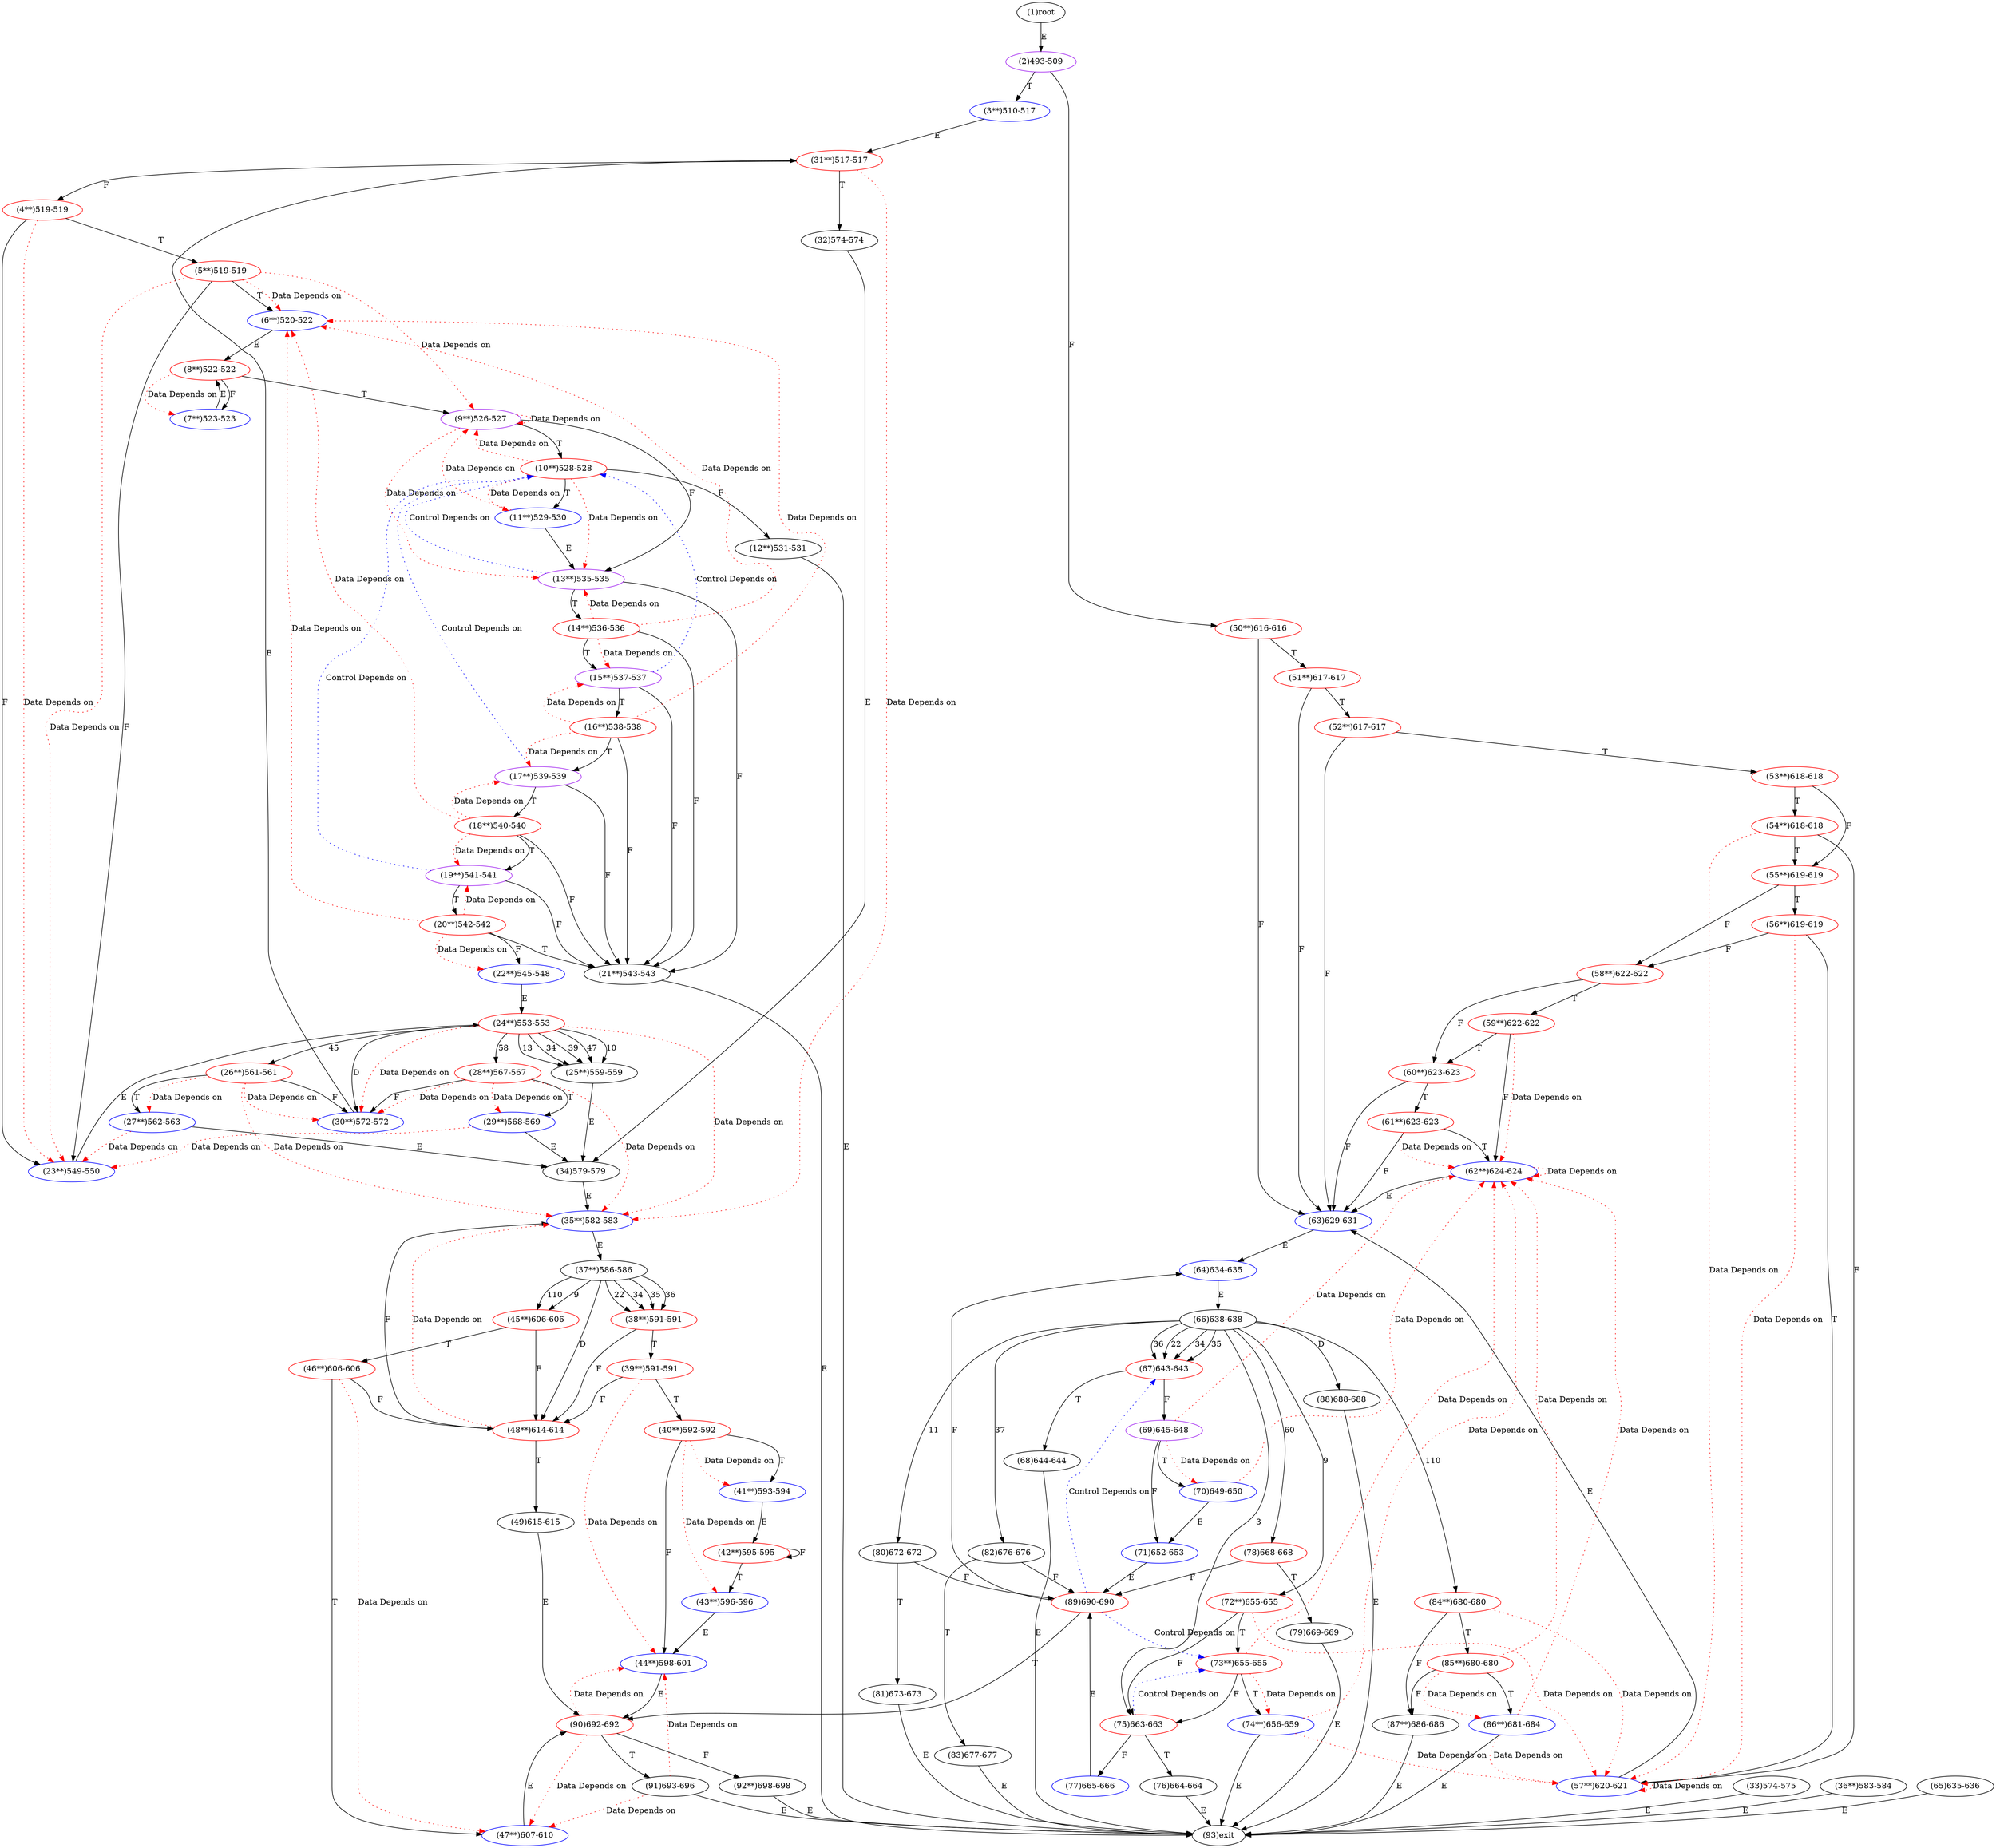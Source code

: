 digraph "" { 
1[ label="(1)root"];
2[ label="(2)493-509",color=purple];
3[ label="(3**)510-517",color=blue];
4[ label="(4**)519-519",color=red];
5[ label="(5**)519-519",color=red];
6[ label="(6**)520-522",color=blue];
7[ label="(7**)523-523",color=blue];
8[ label="(8**)522-522",color=red];
9[ label="(9**)526-527",color=purple];
10[ label="(10**)528-528",color=red];
11[ label="(11**)529-530",color=blue];
12[ label="(12**)531-531"];
13[ label="(13**)535-535",color=purple];
14[ label="(14**)536-536",color=red];
15[ label="(15**)537-537",color=purple];
17[ label="(17**)539-539",color=purple];
16[ label="(16**)538-538",color=red];
19[ label="(19**)541-541",color=purple];
18[ label="(18**)540-540",color=red];
21[ label="(21**)543-543"];
20[ label="(20**)542-542",color=red];
23[ label="(23**)549-550",color=blue];
22[ label="(22**)545-548",color=blue];
25[ label="(25**)559-559"];
24[ label="(24**)553-553",color=red];
27[ label="(27**)562-563",color=blue];
26[ label="(26**)561-561",color=red];
29[ label="(29**)568-569",color=blue];
28[ label="(28**)567-567",color=red];
31[ label="(31**)517-517",color=red];
30[ label="(30**)572-572",color=blue];
34[ label="(34)579-579"];
35[ label="(35**)582-583",color=blue];
32[ label="(32)574-574"];
33[ label="(33)574-575"];
38[ label="(38**)591-591",color=red];
39[ label="(39**)591-591",color=red];
36[ label="(36**)583-584"];
37[ label="(37**)586-586"];
42[ label="(42**)595-595",color=red];
43[ label="(43**)596-596",color=blue];
40[ label="(40**)592-592",color=red];
41[ label="(41**)593-594",color=blue];
46[ label="(46**)606-606",color=red];
47[ label="(47**)607-610",color=blue];
44[ label="(44**)598-601",color=blue];
45[ label="(45**)606-606",color=red];
51[ label="(51**)617-617",color=red];
50[ label="(50**)616-616",color=red];
49[ label="(49)615-615"];
48[ label="(48**)614-614",color=red];
55[ label="(55**)619-619",color=red];
54[ label="(54**)618-618",color=red];
53[ label="(53**)618-618",color=red];
52[ label="(52**)617-617",color=red];
59[ label="(59**)622-622",color=red];
58[ label="(58**)622-622",color=red];
57[ label="(57**)620-621",color=blue];
56[ label="(56**)619-619",color=red];
63[ label="(63)629-631",color=blue];
62[ label="(62**)624-624",color=blue];
61[ label="(61**)623-623",color=red];
60[ label="(60**)623-623",color=red];
68[ label="(68)644-644"];
69[ label="(69)645-648",color=purple];
70[ label="(70)649-650",color=blue];
71[ label="(71)652-653",color=blue];
64[ label="(64)634-635",color=blue];
65[ label="(65)635-636"];
66[ label="(66)638-638"];
67[ label="(67)643-643",color=red];
76[ label="(76)664-664"];
77[ label="(77)665-666",color=blue];
78[ label="(78)668-668",color=red];
79[ label="(79)669-669"];
72[ label="(72**)655-655",color=red];
73[ label="(73**)655-655",color=red];
74[ label="(74**)656-659",color=blue];
75[ label="(75)663-663",color=red];
85[ label="(85**)680-680",color=red];
84[ label="(84**)680-680",color=red];
87[ label="(87**)686-686"];
86[ label="(86**)681-684",color=blue];
81[ label="(81)673-673"];
80[ label="(80)672-672"];
83[ label="(83)677-677"];
82[ label="(82)676-676"];
93[ label="(93)exit"];
92[ label="(92**)698-698"];
89[ label="(89)690-690",color=red];
88[ label="(88)688-688"];
91[ label="(91)693-696"];
90[ label="(90)692-692",color=red];
1->2[ label="E"];
2->50[ label="F"];
2->3[ label="T"];
3->31[ label="E"];
4->23[ label="F"];
4->5[ label="T"];
5->23[ label="F"];
5->6[ label="T"];
6->8[ label="E"];
7->8[ label="E"];
8->7[ label="F"];
8->9[ label="T"];
9->13[ label="F"];
9->10[ label="T"];
10->12[ label="F"];
10->11[ label="T"];
11->13[ label="E"];
12->93[ label="E"];
13->21[ label="F"];
13->14[ label="T"];
14->21[ label="F"];
14->15[ label="T"];
15->21[ label="F"];
15->16[ label="T"];
16->21[ label="F"];
16->17[ label="T"];
17->21[ label="F"];
17->18[ label="T"];
18->21[ label="F"];
18->19[ label="T"];
19->21[ label="F"];
19->20[ label="T"];
20->22[ label="F"];
20->21[ label="T"];
21->93[ label="E"];
22->24[ label="E"];
23->24[ label="E"];
24->25[ label="10"];
24->25[ label="13"];
24->25[ label="34"];
24->25[ label="39"];
24->26[ label="45"];
24->25[ label="47"];
24->28[ label="58"];
24->30[ label="D"];
25->34[ label="E"];
26->30[ label="F"];
26->27[ label="T"];
27->34[ label="E"];
28->30[ label="F"];
28->29[ label="T"];
29->34[ label="E"];
30->31[ label="E"];
31->4[ label="F"];
31->32[ label="T"];
32->34[ label="E"];
33->93[ label="E"];
34->35[ label="E"];
35->37[ label="E"];
36->93[ label="E"];
37->45[ label="9"];
37->38[ label="22"];
37->38[ label="34"];
37->38[ label="35"];
37->38[ label="36"];
37->45[ label="110"];
37->48[ label="D"];
38->48[ label="F"];
38->39[ label="T"];
39->48[ label="F"];
39->40[ label="T"];
40->44[ label="F"];
40->41[ label="T"];
41->42[ label="E"];
42->42[ label="F"];
42->43[ label="T"];
43->44[ label="E"];
44->90[ label="E"];
45->48[ label="F"];
45->46[ label="T"];
46->48[ label="F"];
46->47[ label="T"];
47->90[ label="E"];
48->35[ label="F"];
48->49[ label="T"];
49->90[ label="E"];
50->63[ label="F"];
50->51[ label="T"];
51->63[ label="F"];
51->52[ label="T"];
52->63[ label="F"];
52->53[ label="T"];
53->55[ label="F"];
53->54[ label="T"];
54->57[ label="F"];
54->55[ label="T"];
55->58[ label="F"];
55->56[ label="T"];
56->58[ label="F"];
56->57[ label="T"];
57->63[ label="E"];
58->60[ label="F"];
58->59[ label="T"];
59->62[ label="F"];
59->60[ label="T"];
60->63[ label="F"];
60->61[ label="T"];
61->63[ label="F"];
61->62[ label="T"];
62->63[ label="E"];
63->64[ label="E"];
64->66[ label="E"];
65->93[ label="E"];
66->75[ label="3"];
66->72[ label="9"];
66->80[ label="11"];
66->67[ label="22"];
66->67[ label="34"];
66->67[ label="35"];
66->67[ label="36"];
66->82[ label="37"];
66->78[ label="60"];
66->84[ label="110"];
66->88[ label="D"];
67->69[ label="F"];
67->68[ label="T"];
68->93[ label="E"];
69->71[ label="F"];
69->70[ label="T"];
70->71[ label="E"];
71->89[ label="E"];
72->75[ label="F"];
72->73[ label="T"];
73->75[ label="F"];
73->74[ label="T"];
74->93[ label="E"];
75->77[ label="F"];
75->76[ label="T"];
76->93[ label="E"];
77->89[ label="E"];
78->89[ label="F"];
78->79[ label="T"];
79->93[ label="E"];
80->89[ label="F"];
80->81[ label="T"];
81->93[ label="E"];
82->89[ label="F"];
82->83[ label="T"];
83->93[ label="E"];
84->87[ label="F"];
84->85[ label="T"];
85->87[ label="F"];
85->86[ label="T"];
86->93[ label="E"];
87->93[ label="E"];
88->93[ label="E"];
89->64[ label="F"];
89->90[ label="T"];
90->92[ label="F"];
90->91[ label="T"];
91->93[ label="E"];
92->93[ label="E"];
4->23[ color="red" label="Data Depends on" style = dotted ];
5->23[ color="red" label="Data Depends on" style = dotted ];
5->6[ color="red" label="Data Depends on" style = dotted ];
5->9[ color="red" label="Data Depends on" style = dotted ];
8->7[ color="red" label="Data Depends on" style = dotted ];
9->9[ color="red" label="Data Depends on" style = dotted ];
9->13[ color="red" label="Data Depends on" style = dotted ];
10->11[ color="red" label="Data Depends on" style = dotted ];
10->9[ color="red" label="Data Depends on" style = dotted ];
10->13[ color="red" label="Data Depends on" style = dotted ];
11->9[ color="red" label="Data Depends on" style = dotted ];
13->10[ color="blue" label="Control Depends on" style = dotted ];
14->15[ color="red" label="Data Depends on" style = dotted ];
14->13[ color="red" label="Data Depends on" style = dotted ];
14->6[ color="red" label="Data Depends on" style = dotted ];
15->10[ color="blue" label="Control Depends on" style = dotted ];
17->10[ color="blue" label="Control Depends on" style = dotted ];
16->17[ color="red" label="Data Depends on" style = dotted ];
16->6[ color="red" label="Data Depends on" style = dotted ];
16->15[ color="red" label="Data Depends on" style = dotted ];
19->10[ color="blue" label="Control Depends on" style = dotted ];
18->19[ color="red" label="Data Depends on" style = dotted ];
18->17[ color="red" label="Data Depends on" style = dotted ];
18->6[ color="red" label="Data Depends on" style = dotted ];
20->22[ color="red" label="Data Depends on" style = dotted ];
20->6[ color="red" label="Data Depends on" style = dotted ];
20->19[ color="red" label="Data Depends on" style = dotted ];
24->30[ color="red" label="Data Depends on" style = dotted ];
24->35[ color="red" label="Data Depends on" style = dotted ];
27->23[ color="red" label="Data Depends on" style = dotted ];
26->27[ color="red" label="Data Depends on" style = dotted ];
26->30[ color="red" label="Data Depends on" style = dotted ];
26->35[ color="red" label="Data Depends on" style = dotted ];
29->23[ color="red" label="Data Depends on" style = dotted ];
28->29[ color="red" label="Data Depends on" style = dotted ];
28->30[ color="red" label="Data Depends on" style = dotted ];
28->35[ color="red" label="Data Depends on" style = dotted ];
31->35[ color="red" label="Data Depends on" style = dotted ];
39->44[ color="red" label="Data Depends on" style = dotted ];
40->41[ color="red" label="Data Depends on" style = dotted ];
40->43[ color="red" label="Data Depends on" style = dotted ];
46->47[ color="red" label="Data Depends on" style = dotted ];
48->35[ color="red" label="Data Depends on" style = dotted ];
54->57[ color="red" label="Data Depends on" style = dotted ];
59->62[ color="red" label="Data Depends on" style = dotted ];
57->57[ color="red" label="Data Depends on" style = dotted ];
56->57[ color="red" label="Data Depends on" style = dotted ];
62->62[ color="red" label="Data Depends on" style = dotted ];
61->62[ color="red" label="Data Depends on" style = dotted ];
69->70[ color="red" label="Data Depends on" style = dotted ];
69->62[ color="red" label="Data Depends on" style = dotted ];
70->62[ color="red" label="Data Depends on" style = dotted ];
72->57[ color="red" label="Data Depends on" style = dotted ];
73->62[ color="red" label="Data Depends on" style = dotted ];
73->74[ color="red" label="Data Depends on" style = dotted ];
74->62[ color="red" label="Data Depends on" style = dotted ];
74->57[ color="red" label="Data Depends on" style = dotted ];
75->73[ color="blue" label="Control Depends on" style = dotted ];
85->86[ color="red" label="Data Depends on" style = dotted ];
85->62[ color="red" label="Data Depends on" style = dotted ];
84->57[ color="red" label="Data Depends on" style = dotted ];
86->57[ color="red" label="Data Depends on" style = dotted ];
86->62[ color="red" label="Data Depends on" style = dotted ];
89->73[ color="blue" label="Control Depends on" style = dotted ];
89->67[ color="blue" label="Control Depends on" style = dotted ];
91->44[ color="red" label="Data Depends on" style = dotted ];
91->47[ color="red" label="Data Depends on" style = dotted ];
90->44[ color="red" label="Data Depends on" style = dotted ];
90->47[ color="red" label="Data Depends on" style = dotted ];
}
